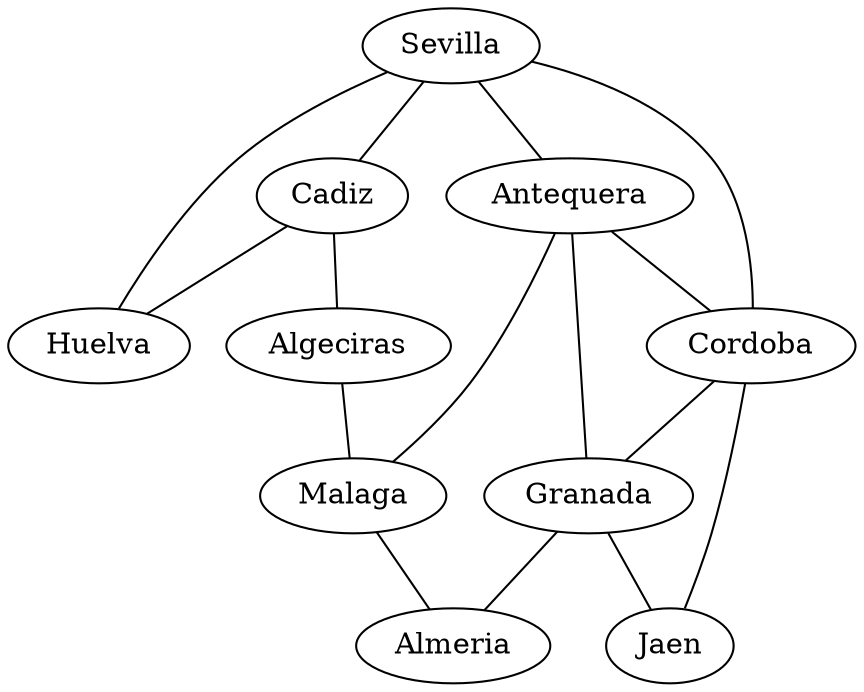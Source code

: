 strict graph G {
  Sevilla;
  Cadiz;
  Huelva;
  Cordoba;
  Malaga;
  Antequera;
  Almeria;
  Granada;
  Jaen;
  Algeciras;
  Cadiz -- Huelva;
  Sevilla -- Huelva;
  Sevilla -- Cordoba;
  Sevilla -- Cadiz;
  Sevilla -- Antequera;
  Antequera -- Granada;
  Antequera -- Malaga;
  Antequera -- Cordoba;
  Malaga -- Almeria;
  Cordoba -- Jaen;
  Cordoba -- Granada;
  Granada -- Almeria;
  Granada -- Jaen;
  Cadiz -- Algeciras;
  Algeciras -- Malaga;
}
